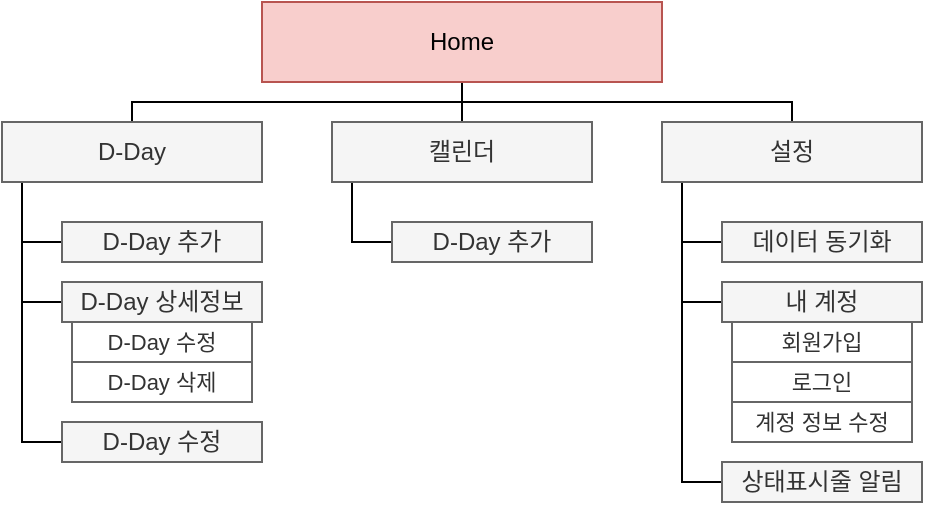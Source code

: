 <mxfile version="26.2.13">
  <diagram name="페이지-1" id="AD-Na4UHNapUfKJquxEh">
    <mxGraphModel dx="1190" dy="584" grid="1" gridSize="10" guides="1" tooltips="1" connect="1" arrows="1" fold="1" page="1" pageScale="1" pageWidth="827" pageHeight="1169" math="0" shadow="0">
      <root>
        <mxCell id="0" />
        <mxCell id="1" parent="0" />
        <mxCell id="Ib-lwfsmfBtbOKuAcP7K-32" style="edgeStyle=orthogonalEdgeStyle;rounded=0;orthogonalLoop=1;jettySize=auto;html=1;endArrow=none;startFill=0;" edge="1" parent="1" source="Ib-lwfsmfBtbOKuAcP7K-1" target="Ib-lwfsmfBtbOKuAcP7K-2">
          <mxGeometry relative="1" as="geometry">
            <Array as="points">
              <mxPoint x="420" y="100" />
              <mxPoint x="255" y="100" />
            </Array>
          </mxGeometry>
        </mxCell>
        <mxCell id="Ib-lwfsmfBtbOKuAcP7K-33" style="edgeStyle=orthogonalEdgeStyle;rounded=0;orthogonalLoop=1;jettySize=auto;html=1;entryX=0.5;entryY=0;entryDx=0;entryDy=0;endArrow=none;startFill=0;" edge="1" parent="1" source="Ib-lwfsmfBtbOKuAcP7K-1" target="Ib-lwfsmfBtbOKuAcP7K-3">
          <mxGeometry relative="1" as="geometry" />
        </mxCell>
        <mxCell id="Ib-lwfsmfBtbOKuAcP7K-34" style="edgeStyle=orthogonalEdgeStyle;rounded=0;orthogonalLoop=1;jettySize=auto;html=1;endArrow=none;startFill=0;" edge="1" parent="1" source="Ib-lwfsmfBtbOKuAcP7K-1" target="Ib-lwfsmfBtbOKuAcP7K-17">
          <mxGeometry relative="1" as="geometry">
            <Array as="points">
              <mxPoint x="420" y="100" />
              <mxPoint x="585" y="100" />
            </Array>
          </mxGeometry>
        </mxCell>
        <mxCell id="Ib-lwfsmfBtbOKuAcP7K-1" value="Home" style="rounded=0;whiteSpace=wrap;html=1;fillColor=#f8cecc;strokeColor=#b85450;" vertex="1" parent="1">
          <mxGeometry x="320" y="50" width="200" height="40" as="geometry" />
        </mxCell>
        <mxCell id="Ib-lwfsmfBtbOKuAcP7K-35" style="edgeStyle=orthogonalEdgeStyle;rounded=0;orthogonalLoop=1;jettySize=auto;html=1;entryX=0;entryY=0.5;entryDx=0;entryDy=0;endArrow=none;endFill=1;startFill=0;" edge="1" parent="1" source="Ib-lwfsmfBtbOKuAcP7K-2" target="Ib-lwfsmfBtbOKuAcP7K-4">
          <mxGeometry relative="1" as="geometry">
            <Array as="points">
              <mxPoint x="200" y="170" />
            </Array>
          </mxGeometry>
        </mxCell>
        <mxCell id="Ib-lwfsmfBtbOKuAcP7K-36" style="edgeStyle=orthogonalEdgeStyle;rounded=0;orthogonalLoop=1;jettySize=auto;html=1;entryX=0;entryY=0.5;entryDx=0;entryDy=0;endArrow=none;endFill=1;startFill=0;" edge="1" parent="1" source="Ib-lwfsmfBtbOKuAcP7K-2" target="Ib-lwfsmfBtbOKuAcP7K-5">
          <mxGeometry relative="1" as="geometry">
            <Array as="points">
              <mxPoint x="200" y="200" />
            </Array>
          </mxGeometry>
        </mxCell>
        <mxCell id="Ib-lwfsmfBtbOKuAcP7K-37" style="edgeStyle=orthogonalEdgeStyle;rounded=0;orthogonalLoop=1;jettySize=auto;html=1;entryX=0;entryY=0.5;entryDx=0;entryDy=0;endArrow=none;endFill=1;startFill=0;" edge="1" parent="1" source="Ib-lwfsmfBtbOKuAcP7K-2" target="Ib-lwfsmfBtbOKuAcP7K-6">
          <mxGeometry relative="1" as="geometry">
            <Array as="points">
              <mxPoint x="200" y="270" />
            </Array>
          </mxGeometry>
        </mxCell>
        <mxCell id="Ib-lwfsmfBtbOKuAcP7K-2" value="D-Day" style="rounded=0;whiteSpace=wrap;html=1;fillColor=#f5f5f5;fontColor=#333333;strokeColor=#666666;" vertex="1" parent="1">
          <mxGeometry x="190" y="110" width="130" height="30" as="geometry" />
        </mxCell>
        <mxCell id="Ib-lwfsmfBtbOKuAcP7K-38" style="edgeStyle=orthogonalEdgeStyle;rounded=0;orthogonalLoop=1;jettySize=auto;html=1;entryX=0;entryY=0.5;entryDx=0;entryDy=0;endArrow=none;startFill=0;" edge="1" parent="1" source="Ib-lwfsmfBtbOKuAcP7K-3" target="Ib-lwfsmfBtbOKuAcP7K-13">
          <mxGeometry relative="1" as="geometry">
            <Array as="points">
              <mxPoint x="365" y="170" />
            </Array>
          </mxGeometry>
        </mxCell>
        <mxCell id="Ib-lwfsmfBtbOKuAcP7K-3" value="캘린더" style="rounded=0;whiteSpace=wrap;html=1;fillColor=#f5f5f5;fontColor=#333333;strokeColor=#666666;" vertex="1" parent="1">
          <mxGeometry x="355" y="110" width="130" height="30" as="geometry" />
        </mxCell>
        <mxCell id="Ib-lwfsmfBtbOKuAcP7K-4" value="D-Day 추가" style="rounded=0;whiteSpace=wrap;html=1;fillColor=#f5f5f5;fontColor=#333333;strokeColor=#666666;" vertex="1" parent="1">
          <mxGeometry x="220" y="160" width="100" height="20" as="geometry" />
        </mxCell>
        <mxCell id="Ib-lwfsmfBtbOKuAcP7K-5" value="D-Day 상세정보" style="rounded=0;whiteSpace=wrap;html=1;fillColor=#f5f5f5;fontColor=#333333;strokeColor=#666666;" vertex="1" parent="1">
          <mxGeometry x="220" y="190" width="100" height="20" as="geometry" />
        </mxCell>
        <mxCell id="Ib-lwfsmfBtbOKuAcP7K-6" value="D-Day 수정" style="rounded=0;whiteSpace=wrap;html=1;fillColor=#f5f5f5;fontColor=#333333;strokeColor=#666666;" vertex="1" parent="1">
          <mxGeometry x="220" y="260" width="100" height="20" as="geometry" />
        </mxCell>
        <mxCell id="Ib-lwfsmfBtbOKuAcP7K-13" value="D-Day 추가" style="rounded=0;whiteSpace=wrap;html=1;fillColor=#f5f5f5;fontColor=#333333;strokeColor=#666666;" vertex="1" parent="1">
          <mxGeometry x="385" y="160" width="100" height="20" as="geometry" />
        </mxCell>
        <mxCell id="Ib-lwfsmfBtbOKuAcP7K-39" style="edgeStyle=orthogonalEdgeStyle;rounded=0;orthogonalLoop=1;jettySize=auto;html=1;entryX=0;entryY=0.5;entryDx=0;entryDy=0;endArrow=none;startFill=0;" edge="1" parent="1" source="Ib-lwfsmfBtbOKuAcP7K-17" target="Ib-lwfsmfBtbOKuAcP7K-31">
          <mxGeometry relative="1" as="geometry">
            <Array as="points">
              <mxPoint x="530" y="170" />
            </Array>
          </mxGeometry>
        </mxCell>
        <mxCell id="Ib-lwfsmfBtbOKuAcP7K-40" style="edgeStyle=orthogonalEdgeStyle;rounded=0;orthogonalLoop=1;jettySize=auto;html=1;entryX=0;entryY=0.5;entryDx=0;entryDy=0;endArrow=none;startFill=0;" edge="1" parent="1" source="Ib-lwfsmfBtbOKuAcP7K-17" target="Ib-lwfsmfBtbOKuAcP7K-23">
          <mxGeometry relative="1" as="geometry">
            <Array as="points">
              <mxPoint x="530" y="200" />
            </Array>
          </mxGeometry>
        </mxCell>
        <mxCell id="Ib-lwfsmfBtbOKuAcP7K-41" style="edgeStyle=orthogonalEdgeStyle;rounded=0;orthogonalLoop=1;jettySize=auto;html=1;entryX=0;entryY=0.5;entryDx=0;entryDy=0;endArrow=none;startFill=0;" edge="1" parent="1" source="Ib-lwfsmfBtbOKuAcP7K-17" target="Ib-lwfsmfBtbOKuAcP7K-20">
          <mxGeometry relative="1" as="geometry">
            <Array as="points">
              <mxPoint x="530" y="290" />
            </Array>
          </mxGeometry>
        </mxCell>
        <mxCell id="Ib-lwfsmfBtbOKuAcP7K-17" value="설정" style="rounded=0;whiteSpace=wrap;html=1;fillColor=#f5f5f5;fontColor=#333333;strokeColor=#666666;" vertex="1" parent="1">
          <mxGeometry x="520" y="110" width="130" height="30" as="geometry" />
        </mxCell>
        <mxCell id="Ib-lwfsmfBtbOKuAcP7K-20" value="상태표시줄 알림" style="rounded=0;whiteSpace=wrap;html=1;fillColor=#f5f5f5;fontColor=#333333;strokeColor=#666666;" vertex="1" parent="1">
          <mxGeometry x="550" y="280" width="100" height="20" as="geometry" />
        </mxCell>
        <mxCell id="Ib-lwfsmfBtbOKuAcP7K-23" value="내 계정" style="rounded=0;whiteSpace=wrap;html=1;fillColor=#f5f5f5;fontColor=#333333;strokeColor=#666666;" vertex="1" parent="1">
          <mxGeometry x="550" y="190" width="100" height="20" as="geometry" />
        </mxCell>
        <mxCell id="Ib-lwfsmfBtbOKuAcP7K-24" value="로그인" style="rounded=0;whiteSpace=wrap;html=1;fontSize=11;fillColor=light-dark(#ffffff, #1a1a1a);fontColor=#333333;strokeColor=#666666;" vertex="1" parent="1">
          <mxGeometry x="555" y="230" width="90" height="20" as="geometry" />
        </mxCell>
        <mxCell id="Ib-lwfsmfBtbOKuAcP7K-25" value="D-Day 수정" style="rounded=0;whiteSpace=wrap;html=1;fontSize=11;fillColor=light-dark(#ffffff, #1a1a1a);fontColor=#333333;strokeColor=#666666;gradientColor=none;" vertex="1" parent="1">
          <mxGeometry x="225" y="210" width="90" height="20" as="geometry" />
        </mxCell>
        <mxCell id="Ib-lwfsmfBtbOKuAcP7K-26" value="D-Day 삭제" style="rounded=0;whiteSpace=wrap;html=1;fontSize=11;fillColor=light-dark(#ffffff, #1a1a1a);fontColor=#333333;strokeColor=#666666;gradientColor=none;" vertex="1" parent="1">
          <mxGeometry x="225" y="230" width="90" height="20" as="geometry" />
        </mxCell>
        <mxCell id="Ib-lwfsmfBtbOKuAcP7K-27" value="회원가입" style="rounded=0;whiteSpace=wrap;html=1;fontSize=11;fillColor=light-dark(#ffffff, #1a1a1a);fontColor=#333333;strokeColor=#666666;" vertex="1" parent="1">
          <mxGeometry x="555" y="210" width="90" height="20" as="geometry" />
        </mxCell>
        <mxCell id="Ib-lwfsmfBtbOKuAcP7K-28" value="계정 정보 수정" style="rounded=0;whiteSpace=wrap;html=1;fontSize=11;fillColor=light-dark(#ffffff, #1a1a1a);fontColor=#333333;strokeColor=#666666;" vertex="1" parent="1">
          <mxGeometry x="555" y="250" width="90" height="20" as="geometry" />
        </mxCell>
        <mxCell id="Ib-lwfsmfBtbOKuAcP7K-31" value="데이터 동기화" style="rounded=0;whiteSpace=wrap;html=1;fillColor=#f5f5f5;fontColor=#333333;strokeColor=#666666;" vertex="1" parent="1">
          <mxGeometry x="550" y="160" width="100" height="20" as="geometry" />
        </mxCell>
      </root>
    </mxGraphModel>
  </diagram>
</mxfile>
